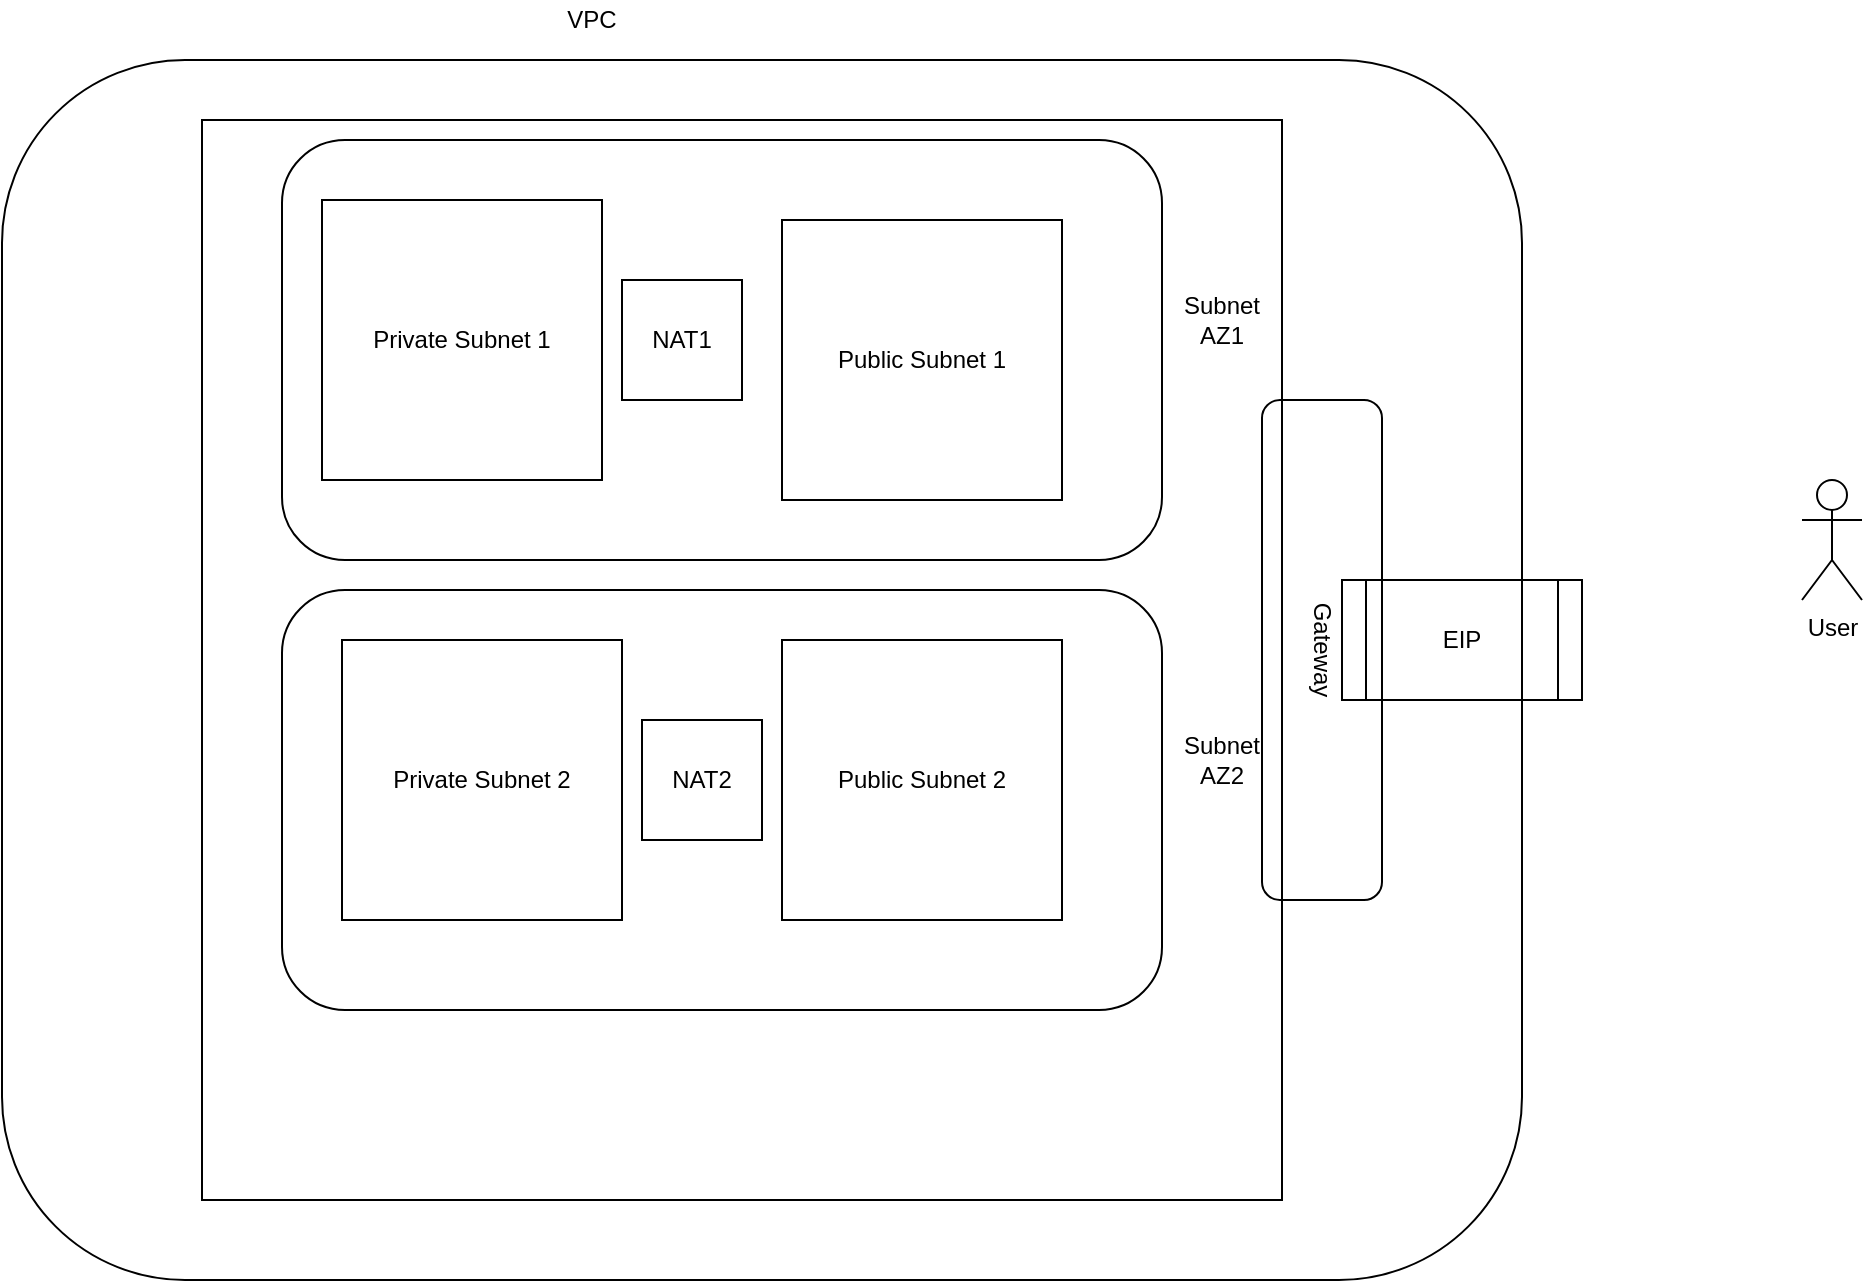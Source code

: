 <mxfile version="13.7.5" type="device"><diagram id="dqT1PdTP3JngvaVprJIi" name="Page-1"><mxGraphModel dx="1426" dy="794" grid="1" gridSize="10" guides="1" tooltips="1" connect="1" arrows="1" fold="1" page="1" pageScale="1" pageWidth="827" pageHeight="1169" math="0" shadow="0"><root><mxCell id="0"/><mxCell id="1" parent="0"/><mxCell id="4_Agu9g6Gj5WxyO2Kpsd-1" value="" style="whiteSpace=wrap;html=1;aspect=fixed;fillColor=none;" vertex="1" parent="1"><mxGeometry x="180" y="110" width="540" height="540" as="geometry"/></mxCell><mxCell id="4_Agu9g6Gj5WxyO2Kpsd-2" value="" style="rounded=1;whiteSpace=wrap;html=1;fillColor=none;" vertex="1" parent="1"><mxGeometry x="80" y="80" width="760" height="610" as="geometry"/></mxCell><mxCell id="4_Agu9g6Gj5WxyO2Kpsd-3" value="VPC" style="text;html=1;strokeColor=none;fillColor=none;align=center;verticalAlign=middle;whiteSpace=wrap;rounded=0;" vertex="1" parent="1"><mxGeometry x="300" y="50" width="150" height="20" as="geometry"/></mxCell><mxCell id="4_Agu9g6Gj5WxyO2Kpsd-4" value="Private Subnet 1" style="whiteSpace=wrap;html=1;aspect=fixed;fillColor=none;" vertex="1" parent="1"><mxGeometry x="240" y="150" width="140" height="140" as="geometry"/></mxCell><mxCell id="4_Agu9g6Gj5WxyO2Kpsd-6" value="Private Subnet 2" style="whiteSpace=wrap;html=1;aspect=fixed;fillColor=none;" vertex="1" parent="1"><mxGeometry x="250" y="370" width="140" height="140" as="geometry"/></mxCell><mxCell id="4_Agu9g6Gj5WxyO2Kpsd-7" value="Public Subnet 1" style="whiteSpace=wrap;html=1;aspect=fixed;fillColor=none;" vertex="1" parent="1"><mxGeometry x="470" y="160" width="140" height="140" as="geometry"/></mxCell><mxCell id="4_Agu9g6Gj5WxyO2Kpsd-8" value="Public Subnet 2" style="whiteSpace=wrap;html=1;aspect=fixed;fillColor=none;" vertex="1" parent="1"><mxGeometry x="470" y="370" width="140" height="140" as="geometry"/></mxCell><mxCell id="4_Agu9g6Gj5WxyO2Kpsd-9" value="NAT1" style="whiteSpace=wrap;html=1;aspect=fixed;fillColor=none;" vertex="1" parent="1"><mxGeometry x="390" y="190" width="60" height="60" as="geometry"/></mxCell><mxCell id="4_Agu9g6Gj5WxyO2Kpsd-10" value="NAT2" style="whiteSpace=wrap;html=1;aspect=fixed;fillColor=none;" vertex="1" parent="1"><mxGeometry x="400" y="410" width="60" height="60" as="geometry"/></mxCell><mxCell id="4_Agu9g6Gj5WxyO2Kpsd-12" value="" style="rounded=1;whiteSpace=wrap;html=1;fillColor=none;" vertex="1" parent="1"><mxGeometry x="220" y="120" width="440" height="210" as="geometry"/></mxCell><mxCell id="4_Agu9g6Gj5WxyO2Kpsd-13" value="Subnet AZ1" style="text;html=1;strokeColor=none;fillColor=none;align=center;verticalAlign=middle;whiteSpace=wrap;rounded=0;" vertex="1" parent="1"><mxGeometry x="670" y="200" width="40" height="20" as="geometry"/></mxCell><mxCell id="4_Agu9g6Gj5WxyO2Kpsd-15" value="Subnet AZ2" style="text;html=1;strokeColor=none;fillColor=none;align=center;verticalAlign=middle;whiteSpace=wrap;rounded=0;" vertex="1" parent="1"><mxGeometry x="670" y="420" width="40" height="20" as="geometry"/></mxCell><mxCell id="4_Agu9g6Gj5WxyO2Kpsd-16" value="User" style="shape=umlActor;verticalLabelPosition=bottom;verticalAlign=top;html=1;outlineConnect=0;fillColor=none;" vertex="1" parent="1"><mxGeometry x="980" y="290" width="30" height="60" as="geometry"/></mxCell><mxCell id="4_Agu9g6Gj5WxyO2Kpsd-18" value="Gateway" style="rounded=1;whiteSpace=wrap;html=1;fillColor=none;rotation=90;" vertex="1" parent="1"><mxGeometry x="615" y="345" width="250" height="60" as="geometry"/></mxCell><mxCell id="4_Agu9g6Gj5WxyO2Kpsd-26" value="EIP" style="shape=process;whiteSpace=wrap;html=1;backgroundOutline=1;fillColor=none;" vertex="1" parent="1"><mxGeometry x="750" y="340" width="120" height="60" as="geometry"/></mxCell><mxCell id="4_Agu9g6Gj5WxyO2Kpsd-27" value="" style="rounded=1;whiteSpace=wrap;html=1;fillColor=none;" vertex="1" parent="1"><mxGeometry x="220" y="345" width="440" height="210" as="geometry"/></mxCell></root></mxGraphModel></diagram></mxfile>